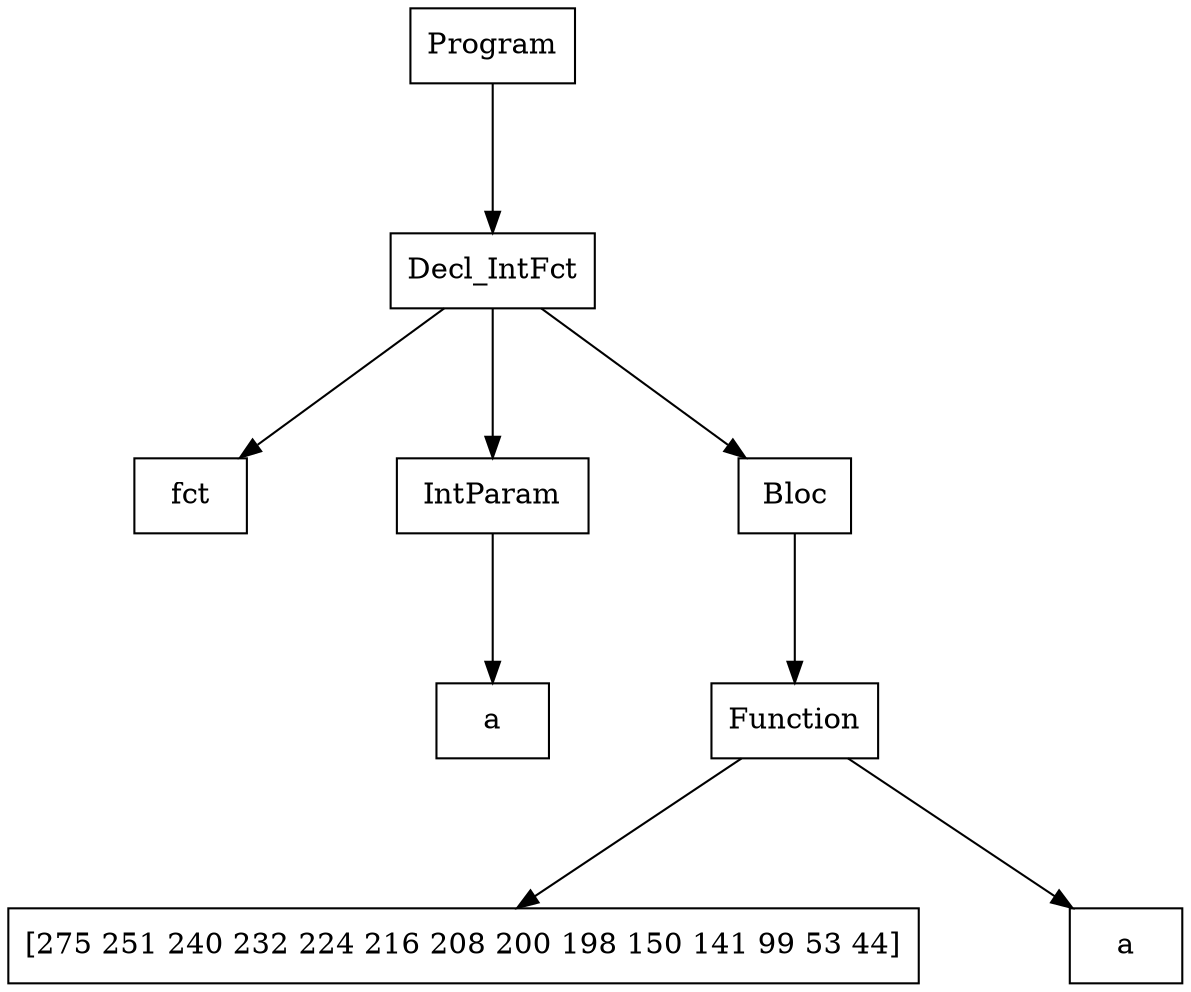 digraph "ast"{

	nodesep=1;
	ranksep=1;

	N0 [label="Program", shape="box"];
	N2 [label="fct", shape="box"];
	N4 [label="a", shape="box"];
	N3 [label=" IntParam ", shape="box"];
	N5 [label="Bloc", shape="box"];
	N7 [label="[275 251 240 232 224 216 208 200 198 150 141 99 53 44]", shape="box"];
	N6 [label="Function", shape="box"];
	N8 [label="a", shape="box"];
	N1 [label="Decl_IntFct", shape="box"];

	N3 -> N4; 
	N6 -> N7; 
	N6 -> N8; 
	N5 -> N6; 
	N1 -> N2; 
	N1 -> N3; 
	N1 -> N5; 
	N0 -> N1;
}
